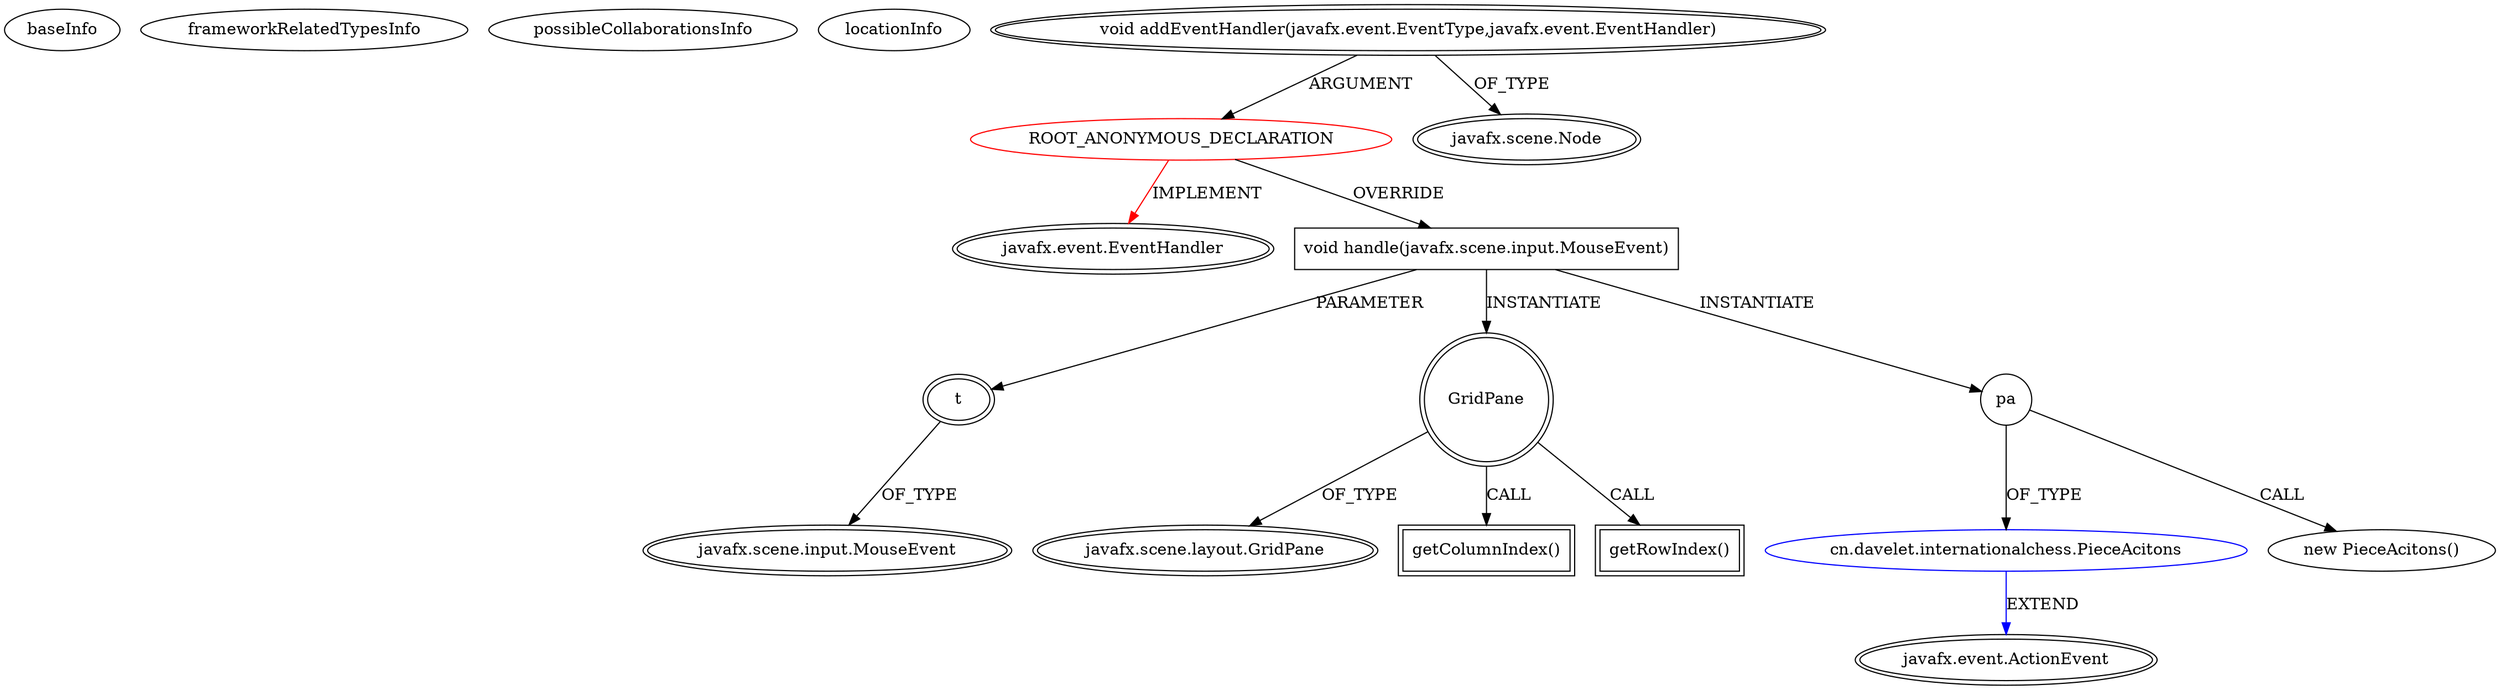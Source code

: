 digraph {
baseInfo[graphId=2353,category="extension_graph",isAnonymous=true,possibleRelation=true]
frameworkRelatedTypesInfo[0="javafx.event.EventHandler"]
possibleCollaborationsInfo[0="2353~OVERRIDING_METHOD_DECLARATION-INSTANTIATION-~javafx.event.EventHandler ~javafx.event.ActionEvent ~true~false"]
locationInfo[projectName="davelet-InternationalChess-JavaFX2",filePath="/davelet-InternationalChess-JavaFX2/InternationalChess-JavaFX2-master/src/cn/davelet/internationalchess/InternationalChess.java",contextSignature="void start(javafx.stage.Stage)",graphId="2353"]
0[label="ROOT_ANONYMOUS_DECLARATION",vertexType="ROOT_ANONYMOUS_DECLARATION",isFrameworkType=false,color=red]
1[label="javafx.event.EventHandler",vertexType="FRAMEWORK_INTERFACE_TYPE",isFrameworkType=true,peripheries=2]
2[label="void addEventHandler(javafx.event.EventType,javafx.event.EventHandler)",vertexType="OUTSIDE_CALL",isFrameworkType=true,peripheries=2]
3[label="javafx.scene.Node",vertexType="FRAMEWORK_CLASS_TYPE",isFrameworkType=true,peripheries=2]
4[label="void handle(javafx.scene.input.MouseEvent)",vertexType="OVERRIDING_METHOD_DECLARATION",isFrameworkType=false,shape=box]
5[label="t",vertexType="PARAMETER_DECLARATION",isFrameworkType=true,peripheries=2]
6[label="javafx.scene.input.MouseEvent",vertexType="FRAMEWORK_CLASS_TYPE",isFrameworkType=true,peripheries=2]
7[label="GridPane",vertexType="VARIABLE_EXPRESION",isFrameworkType=true,peripheries=2,shape=circle]
9[label="javafx.scene.layout.GridPane",vertexType="FRAMEWORK_CLASS_TYPE",isFrameworkType=true,peripheries=2]
8[label="getColumnIndex()",vertexType="INSIDE_CALL",isFrameworkType=true,peripheries=2,shape=box]
11[label="getRowIndex()",vertexType="INSIDE_CALL",isFrameworkType=true,peripheries=2,shape=box]
13[label="pa",vertexType="VARIABLE_EXPRESION",isFrameworkType=false,shape=circle]
14[label="cn.davelet.internationalchess.PieceAcitons",vertexType="REFERENCE_CLIENT_CLASS_DECLARATION",isFrameworkType=false,color=blue]
15[label="javafx.event.ActionEvent",vertexType="FRAMEWORK_CLASS_TYPE",isFrameworkType=true,peripheries=2]
12[label="new PieceAcitons()",vertexType="CONSTRUCTOR_CALL",isFrameworkType=false]
0->1[label="IMPLEMENT",color=red]
2->0[label="ARGUMENT"]
2->3[label="OF_TYPE"]
0->4[label="OVERRIDE"]
5->6[label="OF_TYPE"]
4->5[label="PARAMETER"]
4->7[label="INSTANTIATE"]
7->9[label="OF_TYPE"]
7->8[label="CALL"]
7->11[label="CALL"]
4->13[label="INSTANTIATE"]
14->15[label="EXTEND",color=blue]
13->14[label="OF_TYPE"]
13->12[label="CALL"]
}
